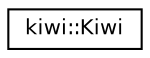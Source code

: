 digraph "Graphical Class Hierarchy"
{
 // LATEX_PDF_SIZE
  edge [fontname="Helvetica",fontsize="10",labelfontname="Helvetica",labelfontsize="10"];
  node [fontname="Helvetica",fontsize="10",shape=record];
  rankdir="LR";
  Node0 [label="kiwi::Kiwi",height=0.2,width=0.4,color="black", fillcolor="white", style="filled",URL="$classkiwi_1_1Kiwi.html",tooltip="실제 형태소 분석을 수행하는 클래스."];
}

